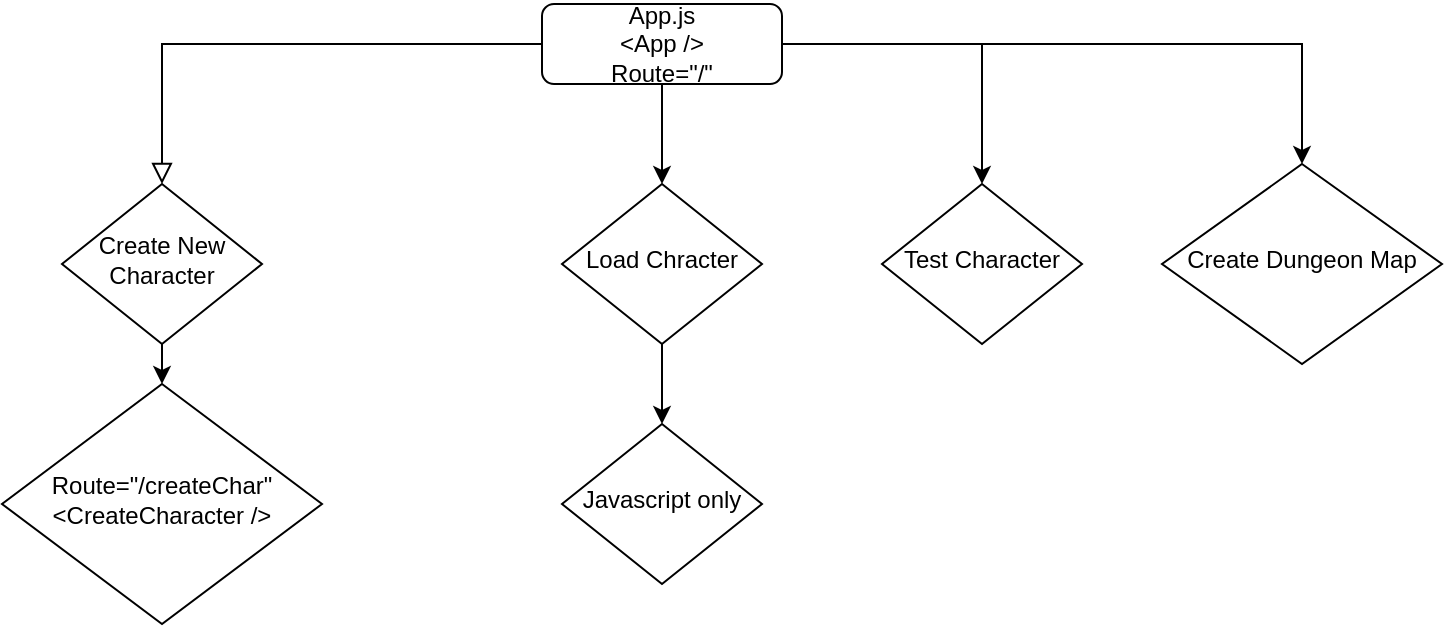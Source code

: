 <mxfile version="14.9.4" type="device"><diagram id="C5RBs43oDa-KdzZeNtuy" name="Page-1"><mxGraphModel dx="782" dy="490" grid="1" gridSize="10" guides="1" tooltips="1" connect="1" arrows="1" fold="1" page="1" pageScale="1" pageWidth="827" pageHeight="1169" math="0" shadow="0"><root><mxCell id="WIyWlLk6GJQsqaUBKTNV-0"/><mxCell id="WIyWlLk6GJQsqaUBKTNV-1" parent="WIyWlLk6GJQsqaUBKTNV-0"/><mxCell id="WIyWlLk6GJQsqaUBKTNV-2" value="" style="rounded=0;html=1;jettySize=auto;orthogonalLoop=1;fontSize=11;endArrow=block;endFill=0;endSize=8;strokeWidth=1;shadow=0;labelBackgroundColor=none;edgeStyle=orthogonalEdgeStyle;" parent="WIyWlLk6GJQsqaUBKTNV-1" source="WIyWlLk6GJQsqaUBKTNV-3" target="WIyWlLk6GJQsqaUBKTNV-6" edge="1"><mxGeometry relative="1" as="geometry"/></mxCell><mxCell id="F2FmkiT6e4se05piRwS--0" style="edgeStyle=none;rounded=0;orthogonalLoop=1;jettySize=auto;html=1;entryX=0.5;entryY=0;entryDx=0;entryDy=0;" edge="1" parent="WIyWlLk6GJQsqaUBKTNV-1" source="WIyWlLk6GJQsqaUBKTNV-3" target="WIyWlLk6GJQsqaUBKTNV-10"><mxGeometry relative="1" as="geometry"/></mxCell><mxCell id="F2FmkiT6e4se05piRwS--6" style="edgeStyle=none;rounded=0;orthogonalLoop=1;jettySize=auto;html=1;exitX=1;exitY=0.5;exitDx=0;exitDy=0;entryX=0.5;entryY=0;entryDx=0;entryDy=0;" edge="1" parent="WIyWlLk6GJQsqaUBKTNV-1" source="WIyWlLk6GJQsqaUBKTNV-3" target="F2FmkiT6e4se05piRwS--5"><mxGeometry relative="1" as="geometry"><Array as="points"><mxPoint x="560" y="40"/><mxPoint x="680" y="40"/></Array></mxGeometry></mxCell><mxCell id="F2FmkiT6e4se05piRwS--9" style="edgeStyle=none;rounded=0;orthogonalLoop=1;jettySize=auto;html=1;entryX=0.5;entryY=0;entryDx=0;entryDy=0;" edge="1" parent="WIyWlLk6GJQsqaUBKTNV-1" target="F2FmkiT6e4se05piRwS--3"><mxGeometry relative="1" as="geometry"><mxPoint x="520" y="40" as="sourcePoint"/></mxGeometry></mxCell><mxCell id="WIyWlLk6GJQsqaUBKTNV-3" value="App.js&lt;br&gt;&amp;lt;App /&amp;gt;&lt;br&gt;Route=&quot;/&quot;" style="rounded=1;whiteSpace=wrap;html=1;fontSize=12;glass=0;strokeWidth=1;shadow=0;" parent="WIyWlLk6GJQsqaUBKTNV-1" vertex="1"><mxGeometry x="300" y="20" width="120" height="40" as="geometry"/></mxCell><mxCell id="F2FmkiT6e4se05piRwS--7" style="edgeStyle=none;rounded=0;orthogonalLoop=1;jettySize=auto;html=1;exitX=0.5;exitY=1;exitDx=0;exitDy=0;entryX=0.5;entryY=0;entryDx=0;entryDy=0;" edge="1" parent="WIyWlLk6GJQsqaUBKTNV-1" source="WIyWlLk6GJQsqaUBKTNV-6" target="F2FmkiT6e4se05piRwS--2"><mxGeometry relative="1" as="geometry"/></mxCell><mxCell id="WIyWlLk6GJQsqaUBKTNV-6" value="Create New Character" style="rhombus;whiteSpace=wrap;html=1;shadow=0;fontFamily=Helvetica;fontSize=12;align=center;strokeWidth=1;spacing=6;spacingTop=-4;" parent="WIyWlLk6GJQsqaUBKTNV-1" vertex="1"><mxGeometry x="60" y="110" width="100" height="80" as="geometry"/></mxCell><mxCell id="F2FmkiT6e4se05piRwS--12" style="edgeStyle=none;rounded=0;orthogonalLoop=1;jettySize=auto;html=1;entryX=0.5;entryY=0;entryDx=0;entryDy=0;" edge="1" parent="WIyWlLk6GJQsqaUBKTNV-1" source="WIyWlLk6GJQsqaUBKTNV-10" target="F2FmkiT6e4se05piRwS--10"><mxGeometry relative="1" as="geometry"/></mxCell><mxCell id="WIyWlLk6GJQsqaUBKTNV-10" value="Load Chracter" style="rhombus;whiteSpace=wrap;html=1;shadow=0;fontFamily=Helvetica;fontSize=12;align=center;strokeWidth=1;spacing=6;spacingTop=-4;" parent="WIyWlLk6GJQsqaUBKTNV-1" vertex="1"><mxGeometry x="310" y="110" width="100" height="80" as="geometry"/></mxCell><mxCell id="F2FmkiT6e4se05piRwS--2" value="Route=&quot;/createChar&quot;&lt;br&gt;&amp;lt;CreateCharacter /&amp;gt;" style="rhombus;whiteSpace=wrap;html=1;shadow=0;fontFamily=Helvetica;fontSize=12;align=center;strokeWidth=1;spacing=6;spacingTop=-4;" vertex="1" parent="WIyWlLk6GJQsqaUBKTNV-1"><mxGeometry x="30" y="210" width="160" height="120" as="geometry"/></mxCell><mxCell id="F2FmkiT6e4se05piRwS--3" value="Test Character" style="rhombus;whiteSpace=wrap;html=1;shadow=0;fontFamily=Helvetica;fontSize=12;align=center;strokeWidth=1;spacing=6;spacingTop=-4;" vertex="1" parent="WIyWlLk6GJQsqaUBKTNV-1"><mxGeometry x="470" y="110" width="100" height="80" as="geometry"/></mxCell><mxCell id="F2FmkiT6e4se05piRwS--5" value="Create Dungeon Map" style="rhombus;whiteSpace=wrap;html=1;shadow=0;fontFamily=Helvetica;fontSize=12;align=center;strokeWidth=1;spacing=6;spacingTop=-4;" vertex="1" parent="WIyWlLk6GJQsqaUBKTNV-1"><mxGeometry x="610" y="100" width="140" height="100" as="geometry"/></mxCell><mxCell id="F2FmkiT6e4se05piRwS--10" value="Javascript only" style="rhombus;whiteSpace=wrap;html=1;shadow=0;fontFamily=Helvetica;fontSize=12;align=center;strokeWidth=1;spacing=6;spacingTop=-4;" vertex="1" parent="WIyWlLk6GJQsqaUBKTNV-1"><mxGeometry x="310" y="230" width="100" height="80" as="geometry"/></mxCell></root></mxGraphModel></diagram></mxfile>